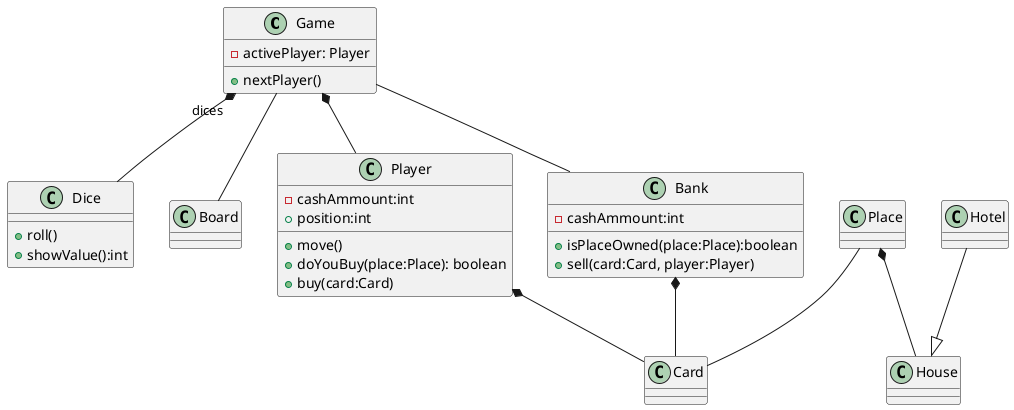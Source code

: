 @startuml

Game "dices" *-- Dice
Game -- Board
Player *-- Card
Bank *-- Card
Place -- Card
Game -- Bank
Game *-- Player
Hotel --|> House
Place *-- House
' Komentarz
/'
Komentarz
'/
class Dice{
    +roll()
    +showValue():int
}
'Controller of the game process'
class Game{
    -activePlayer: Player
    +nextPlayer()
}
class Board
class Bank{
    -cashAmmount:int
    +isPlaceOwned(place:Place):boolean
    /' 
        sell - operations:
        increase ammount, 
        remove card from bank,
        invoke buy on player
    '/
    +sell(card:Card, player:Player)
}
class Place
class Player{
    -cashAmmount:int
    +position:int 
    +move()
    +doYouBuy(place:Place): boolean
    /' 
        buy - operations:
        decrease ammount, 
        add card
    '/
    +buy(card:Card)
}
class Card
class House
class Hotel

@enduml